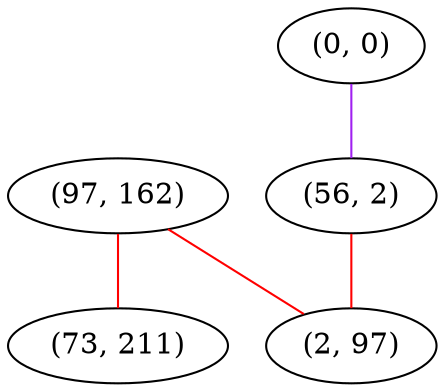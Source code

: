graph "" {
"(97, 162)";
"(0, 0)";
"(73, 211)";
"(56, 2)";
"(2, 97)";
"(97, 162)" -- "(73, 211)"  [color=red, key=0, weight=1];
"(97, 162)" -- "(2, 97)"  [color=red, key=0, weight=1];
"(0, 0)" -- "(56, 2)"  [color=purple, key=0, weight=4];
"(56, 2)" -- "(2, 97)"  [color=red, key=0, weight=1];
}
